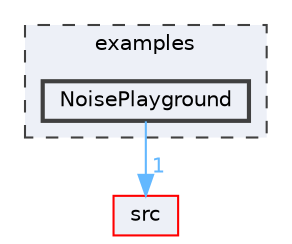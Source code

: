 digraph "/home/runner/work/FastLED/FastLED/examples/NoisePlayground"
{
 // LATEX_PDF_SIZE
  bgcolor="transparent";
  edge [fontname=Helvetica,fontsize=10,labelfontname=Helvetica,labelfontsize=10];
  node [fontname=Helvetica,fontsize=10,shape=box,height=0.2,width=0.4];
  compound=true
  subgraph clusterdir_d28a4824dc47e487b107a5db32ef43c4 {
    graph [ bgcolor="#edf0f7", pencolor="grey25", label="examples", fontname=Helvetica,fontsize=10 style="filled,dashed", URL="dir_d28a4824dc47e487b107a5db32ef43c4.html",tooltip=""]
  dir_8b10bafa6e455a6cfdd7da84bc339d80 [label="NoisePlayground", fillcolor="#edf0f7", color="grey25", style="filled,bold", URL="dir_8b10bafa6e455a6cfdd7da84bc339d80.html",tooltip=""];
  }
  dir_68267d1309a1af8e8297ef4c3efbcdba [label="src", fillcolor="#edf0f7", color="red", style="filled", URL="dir_68267d1309a1af8e8297ef4c3efbcdba.html",tooltip=""];
  dir_8b10bafa6e455a6cfdd7da84bc339d80->dir_68267d1309a1af8e8297ef4c3efbcdba [headlabel="1", labeldistance=1.5 headhref="dir_000053_000073.html" href="dir_000053_000073.html" color="steelblue1" fontcolor="steelblue1"];
}

